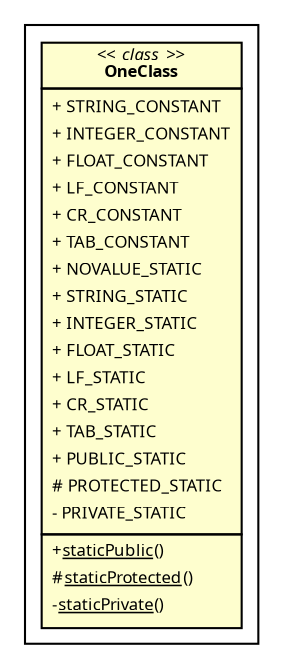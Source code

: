 digraph G1 {
	overlap = false;
	node [fontname="Verdana", fontsize="8", shape="none", margin="0", fillcolor="#FEFECE", style="filled"];
	edge [fontname="Verdana", fontsize="8"];
	subgraph cluster_5 {
		label="";
		"OneClass" [label=<
<table border="0" cellborder="1" cellspacing="0">
<tr><td align="center">&lt;&lt; <font color="black"><i>class</i></font> &gt;&gt;<br/><b>OneClass</b></td></tr>
<tr><td><table border="0" cellspacing="0" cellpadding="2">
<tr><td align="left">+ STRING_CONSTANT</td></tr>
<tr><td align="left">+ INTEGER_CONSTANT</td></tr>
<tr><td align="left">+ FLOAT_CONSTANT</td></tr>
<tr><td align="left">+ LF_CONSTANT</td></tr>
<tr><td align="left">+ CR_CONSTANT</td></tr>
<tr><td align="left">+ TAB_CONSTANT</td></tr>
<tr><td align="left">+ NOVALUE_STATIC</td></tr>
<tr><td align="left">+ STRING_STATIC</td></tr>
<tr><td align="left">+ INTEGER_STATIC</td></tr>
<tr><td align="left">+ FLOAT_STATIC</td></tr>
<tr><td align="left">+ LF_STATIC</td></tr>
<tr><td align="left">+ CR_STATIC</td></tr>
<tr><td align="left">+ TAB_STATIC</td></tr>
<tr><td align="left">+ PUBLIC_STATIC</td></tr>
<tr><td align="left"># PROTECTED_STATIC</td></tr>
<tr><td align="left">- PRIVATE_STATIC</td></tr>
</table></td></tr>
<tr><td><table border="0" cellspacing="0" cellpadding="2">
<tr><td align="left">+<u>staticPublic</u>()</td></tr>
<tr><td align="left">#<u>staticProtected</u>()</td></tr>
<tr><td align="left">-<u>staticPrivate</u>()</td></tr>
</table></td></tr>
</table>
>];
	}
}
